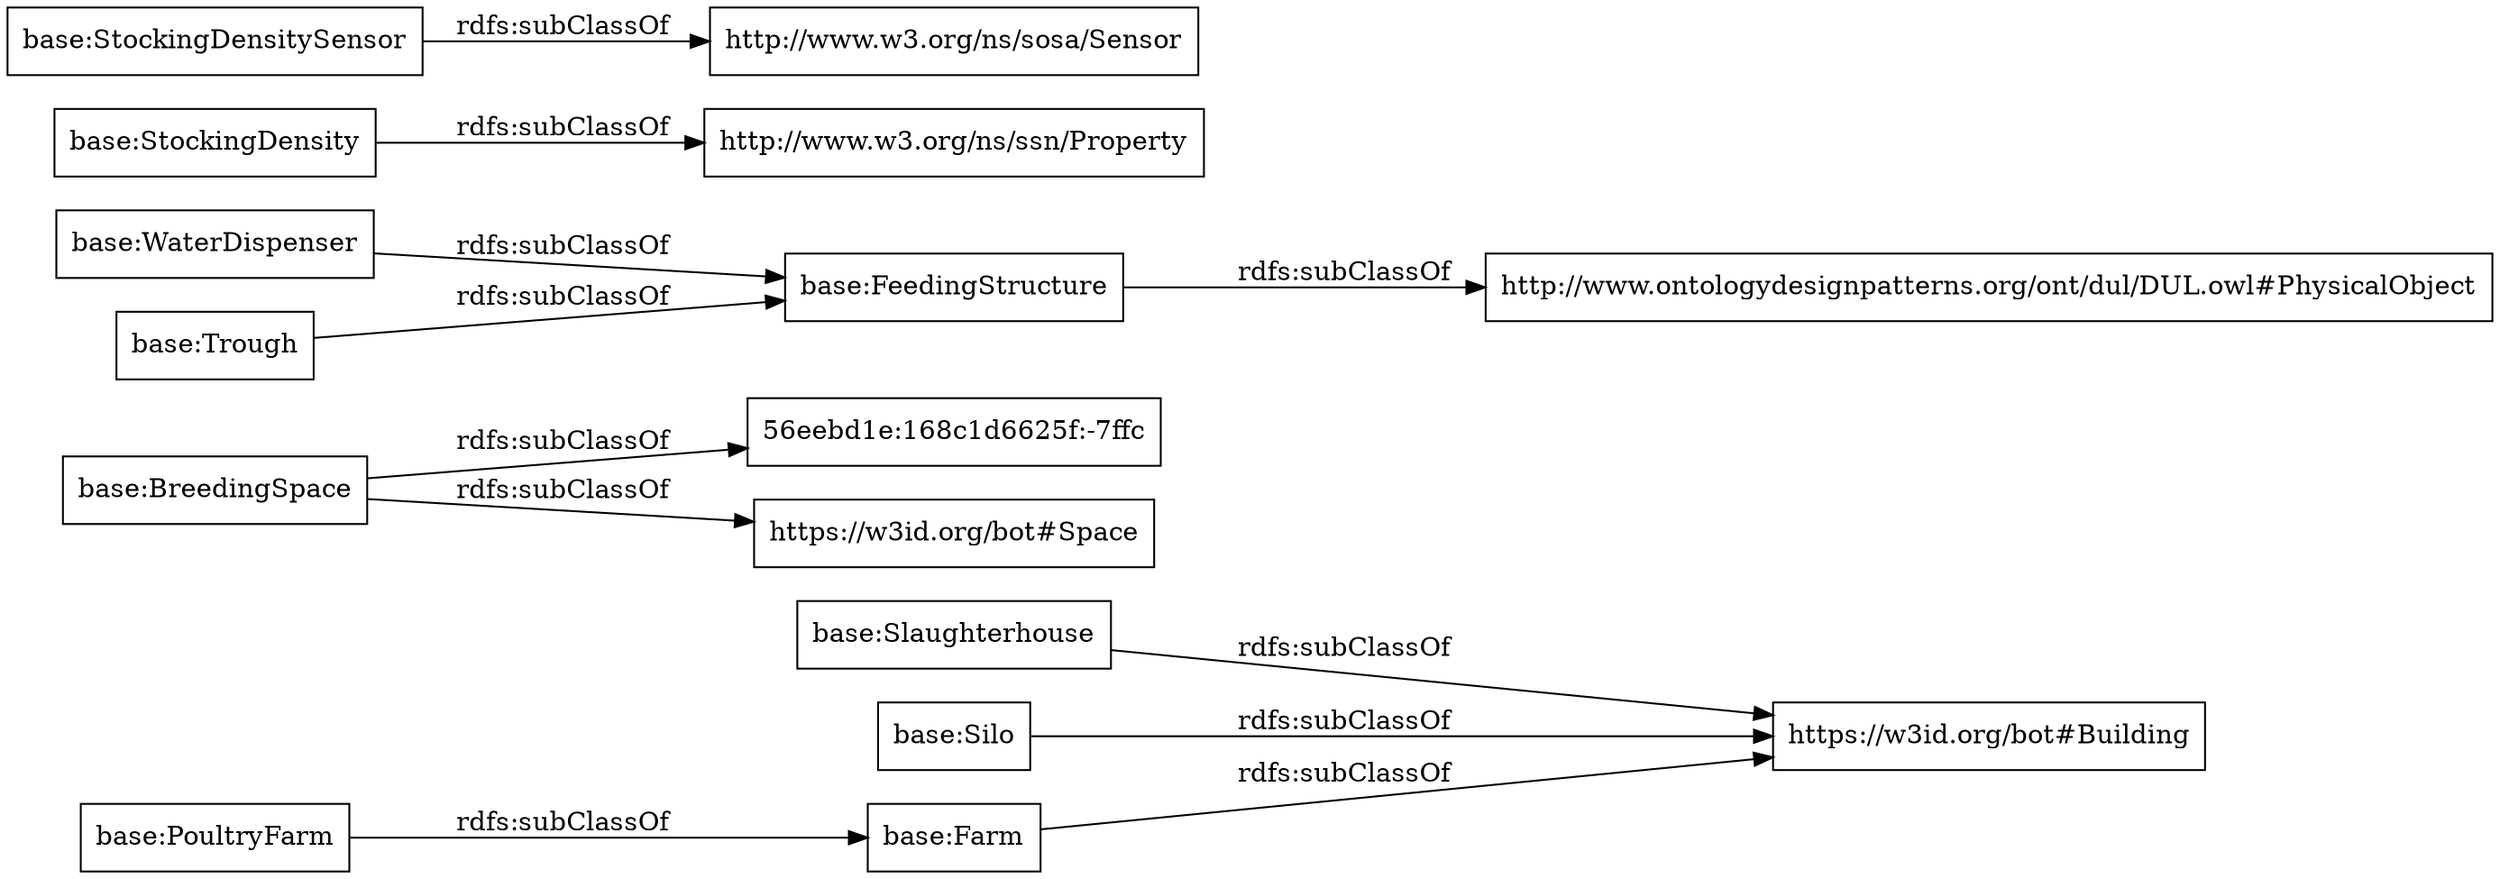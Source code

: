 digraph ar2dtool_diagram { 
rankdir=LR;
size="1000"
node [shape = rectangle, color="black"]; "base:Slaughterhouse" "56eebd1e:168c1d6625f:-7ffc" "http://www.ontologydesignpatterns.org/ont/dul/DUL.owl#PhysicalObject" "base:StockingDensity" "https://w3id.org/bot#Building" "base:WaterDispenser" "base:Silo" "base:PoultryFarm" "base:StockingDensitySensor" "base:Trough" "base:Farm" "https://w3id.org/bot#Space" "base:BreedingSpace" "http://www.w3.org/ns/ssn/Property" "http://www.w3.org/ns/sosa/Sensor" "base:FeedingStructure" ; /*classes style*/
	"base:Farm" -> "https://w3id.org/bot#Building" [ label = "rdfs:subClassOf" ];
	"base:StockingDensity" -> "http://www.w3.org/ns/ssn/Property" [ label = "rdfs:subClassOf" ];
	"base:PoultryFarm" -> "base:Farm" [ label = "rdfs:subClassOf" ];
	"base:Silo" -> "https://w3id.org/bot#Building" [ label = "rdfs:subClassOf" ];
	"base:Trough" -> "base:FeedingStructure" [ label = "rdfs:subClassOf" ];
	"base:StockingDensitySensor" -> "http://www.w3.org/ns/sosa/Sensor" [ label = "rdfs:subClassOf" ];
	"base:FeedingStructure" -> "http://www.ontologydesignpatterns.org/ont/dul/DUL.owl#PhysicalObject" [ label = "rdfs:subClassOf" ];
	"base:WaterDispenser" -> "base:FeedingStructure" [ label = "rdfs:subClassOf" ];
	"base:BreedingSpace" -> "56eebd1e:168c1d6625f:-7ffc" [ label = "rdfs:subClassOf" ];
	"base:BreedingSpace" -> "https://w3id.org/bot#Space" [ label = "rdfs:subClassOf" ];
	"base:Slaughterhouse" -> "https://w3id.org/bot#Building" [ label = "rdfs:subClassOf" ];

}
